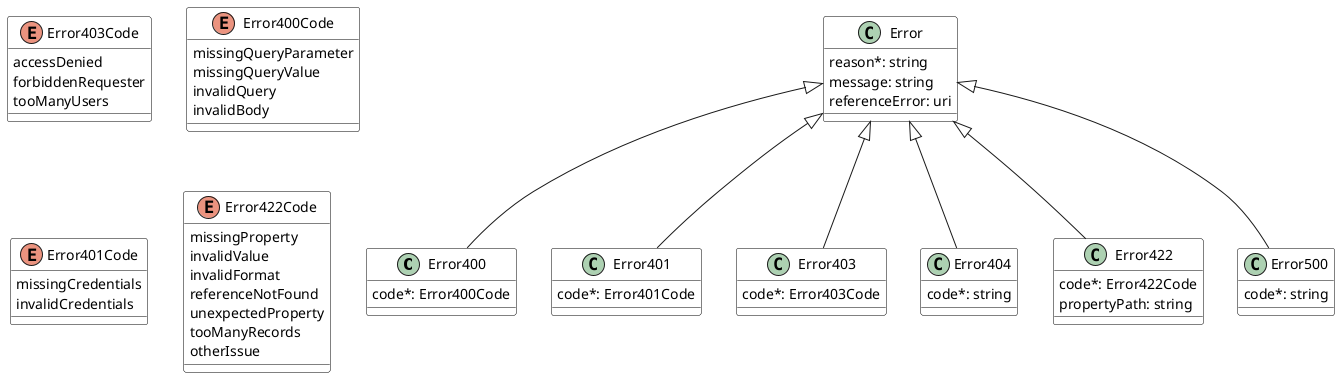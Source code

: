 @startuml
skinparam {
    ClassBackgroundColor White
    ClassBorderColor Black
}

class Error400 {

    code*: Error400Code
}
Error <|-- Error400



class Error401 {

    code*: Error401Code
}
Error <|-- Error401



class Error403 {

    code*: Error403Code
}
Error <|-- Error403



enum Error403Code {

    accessDenied
    forbiddenRequester
    tooManyUsers
}
class Error404 {

    code*: string
}
Error <|-- Error404

class Error422 {

    code*: Error422Code
    propertyPath: string
}
Error <|-- Error422



class Error500 {

    code*: string
}
Error <|-- Error500



class Error {

    reason*: string
    message: string
    referenceError: uri
}

enum Error400Code {

    missingQueryParameter
    missingQueryValue
    invalidQuery
    invalidBody
}

enum Error401Code {

    missingCredentials
    invalidCredentials
}

enum Error422Code {

    missingProperty
    invalidValue
    invalidFormat
    referenceNotFound
    unexpectedProperty
    tooManyRecords
    otherIssue
}
@enduml
